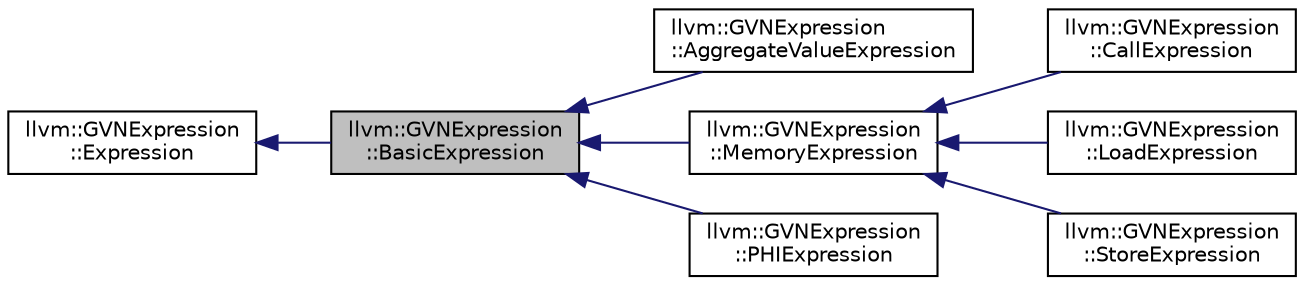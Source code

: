 digraph "llvm::GVNExpression::BasicExpression"
{
 // LATEX_PDF_SIZE
  bgcolor="transparent";
  edge [fontname="Helvetica",fontsize="10",labelfontname="Helvetica",labelfontsize="10"];
  node [fontname="Helvetica",fontsize="10",shape=record];
  rankdir="LR";
  Node1 [label="llvm::GVNExpression\l::BasicExpression",height=0.2,width=0.4,color="black", fillcolor="grey75", style="filled", fontcolor="black",tooltip=" "];
  Node2 -> Node1 [dir="back",color="midnightblue",fontsize="10",style="solid",fontname="Helvetica"];
  Node2 [label="llvm::GVNExpression\l::Expression",height=0.2,width=0.4,color="black",URL="$classllvm_1_1GVNExpression_1_1Expression.html",tooltip=" "];
  Node1 -> Node3 [dir="back",color="midnightblue",fontsize="10",style="solid",fontname="Helvetica"];
  Node3 [label="llvm::GVNExpression\l::AggregateValueExpression",height=0.2,width=0.4,color="black",URL="$classllvm_1_1GVNExpression_1_1AggregateValueExpression.html",tooltip=" "];
  Node1 -> Node4 [dir="back",color="midnightblue",fontsize="10",style="solid",fontname="Helvetica"];
  Node4 [label="llvm::GVNExpression\l::MemoryExpression",height=0.2,width=0.4,color="black",URL="$classllvm_1_1GVNExpression_1_1MemoryExpression.html",tooltip=" "];
  Node4 -> Node5 [dir="back",color="midnightblue",fontsize="10",style="solid",fontname="Helvetica"];
  Node5 [label="llvm::GVNExpression\l::CallExpression",height=0.2,width=0.4,color="black",URL="$classllvm_1_1GVNExpression_1_1CallExpression.html",tooltip=" "];
  Node4 -> Node6 [dir="back",color="midnightblue",fontsize="10",style="solid",fontname="Helvetica"];
  Node6 [label="llvm::GVNExpression\l::LoadExpression",height=0.2,width=0.4,color="black",URL="$classllvm_1_1GVNExpression_1_1LoadExpression.html",tooltip=" "];
  Node4 -> Node7 [dir="back",color="midnightblue",fontsize="10",style="solid",fontname="Helvetica"];
  Node7 [label="llvm::GVNExpression\l::StoreExpression",height=0.2,width=0.4,color="black",URL="$classllvm_1_1GVNExpression_1_1StoreExpression.html",tooltip=" "];
  Node1 -> Node8 [dir="back",color="midnightblue",fontsize="10",style="solid",fontname="Helvetica"];
  Node8 [label="llvm::GVNExpression\l::PHIExpression",height=0.2,width=0.4,color="black",URL="$classllvm_1_1GVNExpression_1_1PHIExpression.html",tooltip=" "];
}
